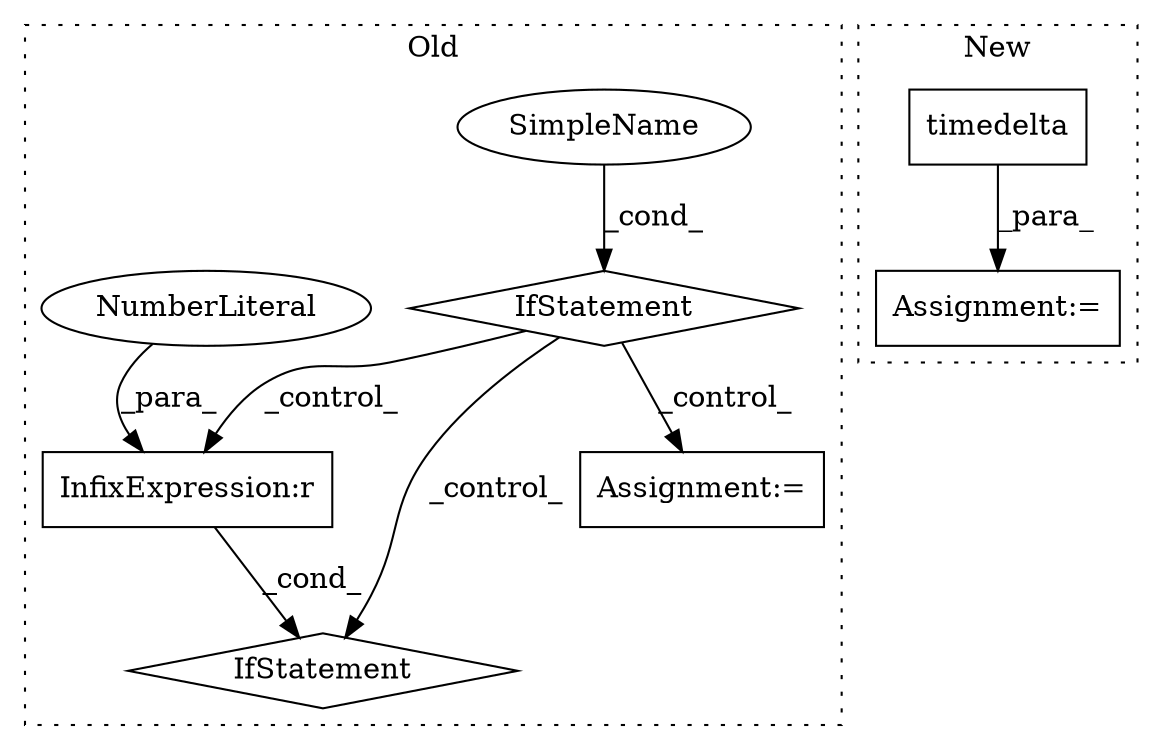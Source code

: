 digraph G {
subgraph cluster0 {
1 [label="IfStatement" a="25" s="10871,10909" l="4,2" shape="diamond"];
4 [label="Assignment:=" a="7" s="11206" l="1" shape="box"];
5 [label="SimpleName" a="42" s="" l="" shape="ellipse"];
6 [label="IfStatement" a="25" s="11257,11316" l="4,2" shape="diamond"];
7 [label="InfixExpression:r" a="27" s="11309" l="4" shape="box"];
8 [label="NumberLiteral" a="34" s="11313" l="2" shape="ellipse"];
label = "Old";
style="dotted";
}
subgraph cluster1 {
2 [label="timedelta" a="32" s="10894,10907" l="10,1" shape="box"];
3 [label="Assignment:=" a="7" s="10859" l="1" shape="box"];
label = "New";
style="dotted";
}
1 -> 7 [label="_control_"];
1 -> 4 [label="_control_"];
1 -> 6 [label="_control_"];
2 -> 3 [label="_para_"];
5 -> 1 [label="_cond_"];
7 -> 6 [label="_cond_"];
8 -> 7 [label="_para_"];
}